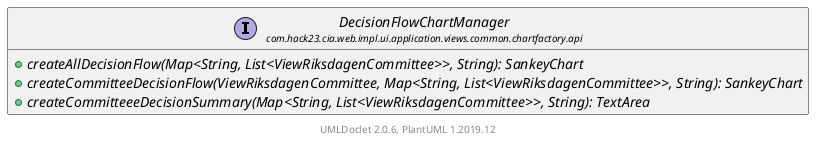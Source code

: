 @startuml
    set namespaceSeparator none
    hide empty fields
    hide empty methods

    interface "<size:14>DecisionFlowChartManager\n<size:10>com.hack23.cia.web.impl.ui.application.views.common.chartfactory.api" as com.hack23.cia.web.impl.ui.application.views.common.chartfactory.api.DecisionFlowChartManager [[DecisionFlowChartManager.html]] {
        {abstract} +createAllDecisionFlow(Map<String, List<ViewRiksdagenCommittee>>, String): SankeyChart
        {abstract} +createCommitteeDecisionFlow(ViewRiksdagenCommittee, Map<String, List<ViewRiksdagenCommittee>>, String): SankeyChart
        {abstract} +createCommitteeeDecisionSummary(Map<String, List<ViewRiksdagenCommittee>>, String): TextArea
    }

    center footer UMLDoclet 2.0.6, PlantUML 1.2019.12
@enduml
